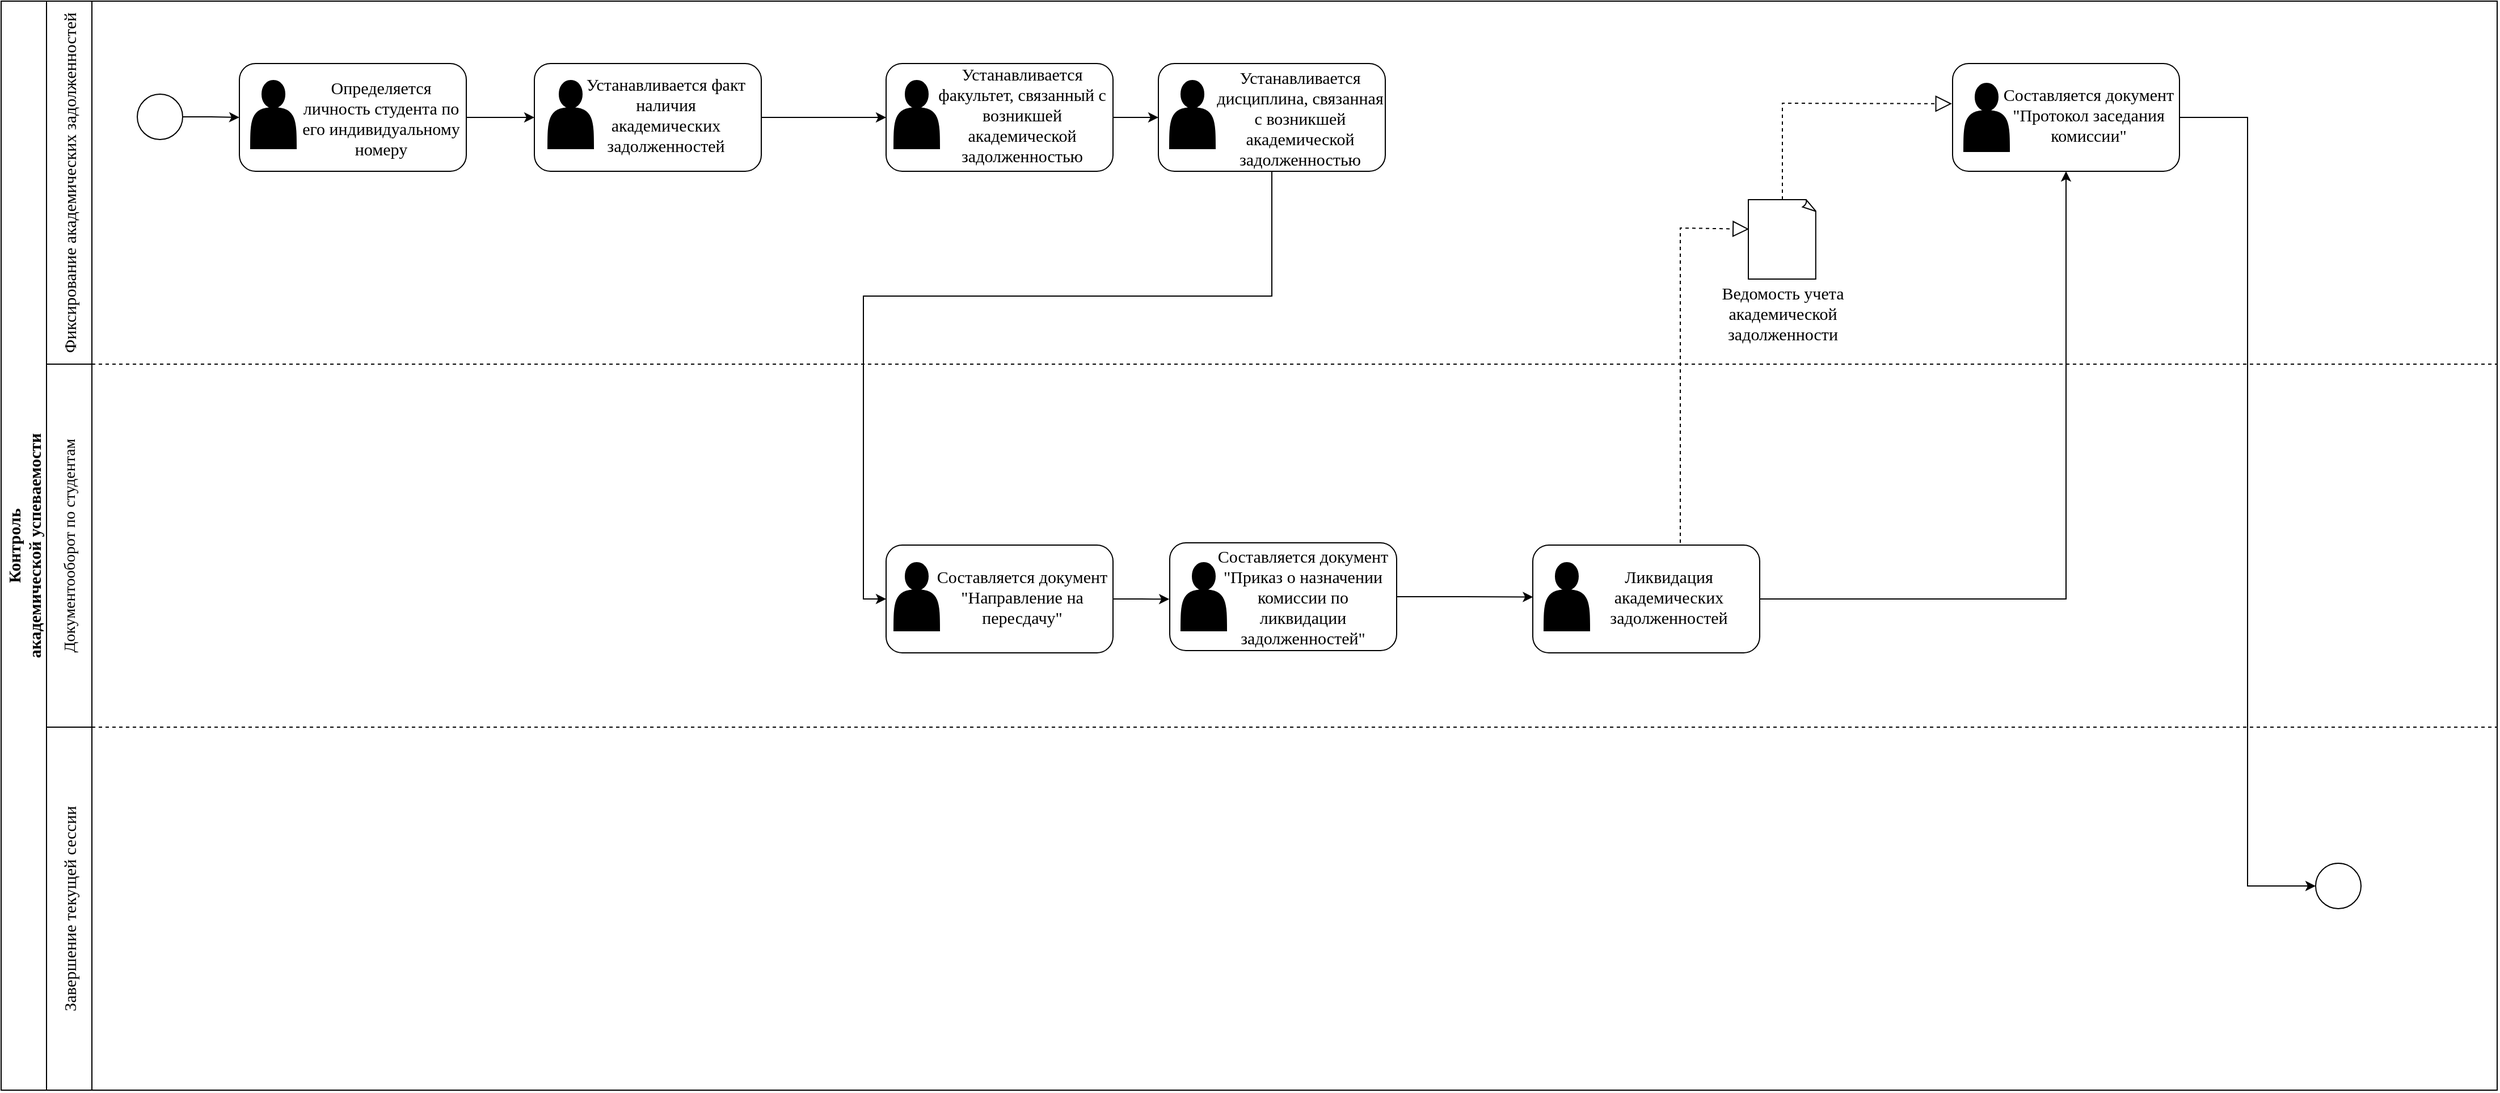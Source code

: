 <mxfile version="27.0.8">
  <diagram name="Страница — 1" id="hGediK6cKtecDrNxz5kt">
    <mxGraphModel dx="1546" dy="866" grid="1" gridSize="10" guides="1" tooltips="1" connect="1" arrows="1" fold="1" page="1" pageScale="1" pageWidth="827" pageHeight="1169" math="0" shadow="0">
      <root>
        <mxCell id="0" />
        <mxCell id="1" parent="0" />
        <mxCell id="lXRl14nX80XDygqNHP0N-2" value="&lt;font face=&quot;Times New Roman&quot;&gt;Контроль&lt;br&gt;академической успеваемости&lt;/font&gt;" style="swimlane;horizontal=0;whiteSpace=wrap;html=1;startSize=40;fontSize=15;align=center;" parent="1" vertex="1">
          <mxGeometry x="40" y="40" width="2200" height="960" as="geometry" />
        </mxCell>
        <mxCell id="e6zghv2WPrh_UR_4I4vP-6" style="edgeStyle=orthogonalEdgeStyle;rounded=0;orthogonalLoop=1;jettySize=auto;html=1;entryX=0;entryY=0.5;entryDx=0;entryDy=0;" parent="lXRl14nX80XDygqNHP0N-2" source="lXRl14nX80XDygqNHP0N-1" target="e6zghv2WPrh_UR_4I4vP-3" edge="1">
          <mxGeometry relative="1" as="geometry" />
        </mxCell>
        <mxCell id="lXRl14nX80XDygqNHP0N-1" value="" style="ellipse;whiteSpace=wrap;html=1;aspect=fixed;fontSize=15;" parent="lXRl14nX80XDygqNHP0N-2" vertex="1">
          <mxGeometry x="120" y="82" width="40" height="40" as="geometry" />
        </mxCell>
        <mxCell id="e6zghv2WPrh_UR_4I4vP-11" style="edgeStyle=orthogonalEdgeStyle;rounded=0;orthogonalLoop=1;jettySize=auto;html=1;entryX=0;entryY=0.5;entryDx=0;entryDy=0;" parent="lXRl14nX80XDygqNHP0N-2" source="lXRl14nX80XDygqNHP0N-12" target="e6zghv2WPrh_UR_4I4vP-8" edge="1">
          <mxGeometry relative="1" as="geometry" />
        </mxCell>
        <mxCell id="lXRl14nX80XDygqNHP0N-12" value="" style="rounded=1;whiteSpace=wrap;html=1;fontSize=15;" parent="lXRl14nX80XDygqNHP0N-2" vertex="1">
          <mxGeometry x="470" y="55" width="200" height="95" as="geometry" />
        </mxCell>
        <mxCell id="lXRl14nX80XDygqNHP0N-16" value="" style="endArrow=none;dashed=1;html=1;rounded=0;fontSize=15;" parent="lXRl14nX80XDygqNHP0N-2" edge="1">
          <mxGeometry width="50" height="50" relative="1" as="geometry">
            <mxPoint x="80" y="640" as="sourcePoint" />
            <mxPoint x="2200" y="640" as="targetPoint" />
          </mxGeometry>
        </mxCell>
        <mxCell id="lXRl14nX80XDygqNHP0N-19" value="" style="endArrow=none;html=1;rounded=0;fontSize=15;" parent="lXRl14nX80XDygqNHP0N-2" edge="1">
          <mxGeometry width="50" height="50" relative="1" as="geometry">
            <mxPoint x="40" y="640" as="sourcePoint" />
            <mxPoint x="80" y="640" as="targetPoint" />
          </mxGeometry>
        </mxCell>
        <mxCell id="lXRl14nX80XDygqNHP0N-20" value="&lt;span style=&quot;caret-color: rgb(0, 0, 0); white-space-collapse: preserve; background-color: rgb(255, 255, 255);&quot;&gt;&lt;font face=&quot;Times New Roman&quot;&gt;Фиксирование академических задолженностей&lt;/font&gt;&lt;/span&gt;" style="text;html=1;align=center;verticalAlign=middle;whiteSpace=wrap;rounded=0;rotation=270;fontSize=15;" parent="lXRl14nX80XDygqNHP0N-2" vertex="1">
          <mxGeometry x="-95" y="145" width="310" height="30" as="geometry" />
        </mxCell>
        <mxCell id="lXRl14nX80XDygqNHP0N-21" value="&lt;span style=&quot;font-family: &amp;quot;Times New Roman&amp;quot;; font-size: 14px; caret-color: rgb(0, 0, 0); white-space-collapse: preserve; background-color: rgb(255, 255, 255);&quot;&gt;Документооборот по студентам&lt;/span&gt;" style="text;html=1;align=center;verticalAlign=middle;whiteSpace=wrap;rounded=0;rotation=270;fontSize=15;" parent="lXRl14nX80XDygqNHP0N-2" vertex="1">
          <mxGeometry x="-65" y="465" width="250" height="30" as="geometry" />
        </mxCell>
        <mxCell id="lXRl14nX80XDygqNHP0N-22" value="&lt;span style=&quot;font-family: &amp;quot;Times New Roman&amp;quot;;&quot;&gt;Завершение текущей сессии&lt;/span&gt;" style="text;html=1;align=center;verticalAlign=middle;whiteSpace=wrap;rounded=0;rotation=270;fontSize=15;" parent="lXRl14nX80XDygqNHP0N-2" vertex="1">
          <mxGeometry x="-45" y="785" width="210" height="30" as="geometry" />
        </mxCell>
        <mxCell id="lXRl14nX80XDygqNHP0N-23" value="&lt;span style=&quot;font-family: &amp;quot;Times New Roman&amp;quot;;&quot;&gt;Устанавливается факт наличия академических задолженностей&lt;/span&gt;" style="text;html=1;align=center;verticalAlign=middle;whiteSpace=wrap;rounded=0;fontSize=15;" parent="lXRl14nX80XDygqNHP0N-2" vertex="1">
          <mxGeometry x="512" y="85" width="148" height="30" as="geometry" />
        </mxCell>
        <mxCell id="lXRl14nX80XDygqNHP0N-24" value="" style="shape=actor;whiteSpace=wrap;html=1;fillColor=#000000;fontSize=15;" parent="lXRl14nX80XDygqNHP0N-2" vertex="1">
          <mxGeometry x="482" y="70" width="40" height="60" as="geometry" />
        </mxCell>
        <mxCell id="lXRl14nX80XDygqNHP0N-66" value="" style="whiteSpace=wrap;html=1;shape=mxgraph.basic.document;direction=east;fontSize=15;" parent="lXRl14nX80XDygqNHP0N-2" vertex="1">
          <mxGeometry x="1540" y="175" width="60" height="70" as="geometry" />
        </mxCell>
        <mxCell id="lXRl14nX80XDygqNHP0N-67" value="" style="endArrow=block;dashed=1;endFill=0;endSize=12;html=1;rounded=0;exitX=0.65;exitY=-0.021;exitDx=0;exitDy=0;exitPerimeter=0;entryX=0.011;entryY=0.371;entryDx=0;entryDy=0;entryPerimeter=0;fontSize=15;" parent="lXRl14nX80XDygqNHP0N-2" source="e6zghv2WPrh_UR_4I4vP-24" target="lXRl14nX80XDygqNHP0N-66" edge="1">
          <mxGeometry width="160" relative="1" as="geometry">
            <mxPoint x="1479.6" y="508.01" as="sourcePoint" />
            <mxPoint x="1590" y="120" as="targetPoint" />
            <Array as="points">
              <mxPoint x="1480" y="440" />
              <mxPoint x="1480" y="200" />
            </Array>
          </mxGeometry>
        </mxCell>
        <mxCell id="lXRl14nX80XDygqNHP0N-68" value="&lt;span style=&quot;font-family: &amp;quot;Times New Roman&amp;quot;; text-align: start; caret-color: rgb(51, 144, 236); white-space-collapse: preserve; background-color: rgb(255, 255, 255);&quot;&gt;Ведомость учета академической задолженности&lt;/span&gt;" style="text;html=1;align=center;verticalAlign=middle;whiteSpace=wrap;rounded=0;fontSize=15;" parent="lXRl14nX80XDygqNHP0N-2" vertex="1">
          <mxGeometry x="1492.5" y="260" width="155" height="30" as="geometry" />
        </mxCell>
        <mxCell id="lXRl14nX80XDygqNHP0N-72" value="" style="endArrow=block;dashed=1;endFill=0;endSize=12;html=1;rounded=0;entryX=-0.003;entryY=0.373;entryDx=0;entryDy=0;entryPerimeter=0;exitX=0.5;exitY=0;exitDx=0;exitDy=0;exitPerimeter=0;fontSize=15;" parent="lXRl14nX80XDygqNHP0N-2" source="lXRl14nX80XDygqNHP0N-66" target="e6zghv2WPrh_UR_4I4vP-31" edge="1">
          <mxGeometry width="160" relative="1" as="geometry">
            <mxPoint x="1500" y="330" as="sourcePoint" />
            <mxPoint x="1718.02" y="90.01" as="targetPoint" />
            <Array as="points">
              <mxPoint x="1570" y="90" />
            </Array>
          </mxGeometry>
        </mxCell>
        <mxCell id="lXRl14nX80XDygqNHP0N-88" value="" style="ellipse;whiteSpace=wrap;html=1;aspect=fixed;fontSize=15;" parent="lXRl14nX80XDygqNHP0N-2" vertex="1">
          <mxGeometry x="2040" y="760" width="40" height="40" as="geometry" />
        </mxCell>
        <mxCell id="lXRl14nX80XDygqNHP0N-15" value="" style="endArrow=none;dashed=1;html=1;rounded=0;fontSize=15;" parent="lXRl14nX80XDygqNHP0N-2" edge="1">
          <mxGeometry width="50" height="50" relative="1" as="geometry">
            <mxPoint x="80" y="320" as="sourcePoint" />
            <mxPoint x="2200" y="320" as="targetPoint" />
          </mxGeometry>
        </mxCell>
        <mxCell id="e6zghv2WPrh_UR_4I4vP-7" style="edgeStyle=orthogonalEdgeStyle;rounded=0;orthogonalLoop=1;jettySize=auto;html=1;entryX=0;entryY=0.5;entryDx=0;entryDy=0;" parent="lXRl14nX80XDygqNHP0N-2" source="e6zghv2WPrh_UR_4I4vP-3" target="lXRl14nX80XDygqNHP0N-12" edge="1">
          <mxGeometry relative="1" as="geometry" />
        </mxCell>
        <mxCell id="e6zghv2WPrh_UR_4I4vP-3" value="" style="rounded=1;whiteSpace=wrap;html=1;fontSize=15;" parent="lXRl14nX80XDygqNHP0N-2" vertex="1">
          <mxGeometry x="210" y="55" width="200" height="95" as="geometry" />
        </mxCell>
        <mxCell id="e6zghv2WPrh_UR_4I4vP-4" value="" style="shape=actor;whiteSpace=wrap;html=1;fillColor=#000000;fontSize=15;" parent="lXRl14nX80XDygqNHP0N-2" vertex="1">
          <mxGeometry x="220" y="70" width="40" height="60" as="geometry" />
        </mxCell>
        <mxCell id="e6zghv2WPrh_UR_4I4vP-5" value="&lt;span style=&quot;font-family: &amp;quot;Times New Roman&amp;quot;;&quot;&gt;Определяется личность студента по его индивидуальному номеру&lt;/span&gt;" style="text;html=1;align=center;verticalAlign=middle;whiteSpace=wrap;rounded=0;fontSize=15;" parent="lXRl14nX80XDygqNHP0N-2" vertex="1">
          <mxGeometry x="260" y="87.5" width="150" height="30" as="geometry" />
        </mxCell>
        <mxCell id="e6zghv2WPrh_UR_4I4vP-16" style="edgeStyle=orthogonalEdgeStyle;rounded=0;orthogonalLoop=1;jettySize=auto;html=1;" parent="lXRl14nX80XDygqNHP0N-2" source="e6zghv2WPrh_UR_4I4vP-8" target="e6zghv2WPrh_UR_4I4vP-13" edge="1">
          <mxGeometry relative="1" as="geometry" />
        </mxCell>
        <mxCell id="e6zghv2WPrh_UR_4I4vP-8" value="" style="rounded=1;whiteSpace=wrap;html=1;fontSize=15;" parent="lXRl14nX80XDygqNHP0N-2" vertex="1">
          <mxGeometry x="780" y="55" width="200" height="95" as="geometry" />
        </mxCell>
        <mxCell id="e6zghv2WPrh_UR_4I4vP-9" value="" style="shape=actor;whiteSpace=wrap;html=1;fillColor=#000000;fontSize=15;" parent="lXRl14nX80XDygqNHP0N-2" vertex="1">
          <mxGeometry x="787" y="70" width="40" height="60" as="geometry" />
        </mxCell>
        <mxCell id="e6zghv2WPrh_UR_4I4vP-10" value="&lt;span style=&quot;font-family: &amp;quot;Times New Roman&amp;quot;;&quot;&gt;Устанавливается факультет, связанный с возникшей академической задолженностью&lt;/span&gt;" style="text;html=1;align=center;verticalAlign=middle;whiteSpace=wrap;rounded=0;fontSize=15;" parent="lXRl14nX80XDygqNHP0N-2" vertex="1">
          <mxGeometry x="820" y="85" width="160" height="30" as="geometry" />
        </mxCell>
        <mxCell id="e6zghv2WPrh_UR_4I4vP-23" style="edgeStyle=orthogonalEdgeStyle;rounded=0;orthogonalLoop=1;jettySize=auto;html=1;entryX=0;entryY=0.5;entryDx=0;entryDy=0;" parent="lXRl14nX80XDygqNHP0N-2" source="e6zghv2WPrh_UR_4I4vP-13" target="e6zghv2WPrh_UR_4I4vP-18" edge="1">
          <mxGeometry relative="1" as="geometry">
            <Array as="points">
              <mxPoint x="1120" y="260" />
              <mxPoint x="760" y="260" />
              <mxPoint x="760" y="527" />
            </Array>
          </mxGeometry>
        </mxCell>
        <mxCell id="e6zghv2WPrh_UR_4I4vP-13" value="" style="rounded=1;whiteSpace=wrap;html=1;fontSize=15;" parent="lXRl14nX80XDygqNHP0N-2" vertex="1">
          <mxGeometry x="1020" y="55" width="200" height="95" as="geometry" />
        </mxCell>
        <mxCell id="e6zghv2WPrh_UR_4I4vP-14" value="" style="shape=actor;whiteSpace=wrap;html=1;fillColor=#000000;fontSize=15;" parent="lXRl14nX80XDygqNHP0N-2" vertex="1">
          <mxGeometry x="1030" y="70" width="40" height="60" as="geometry" />
        </mxCell>
        <mxCell id="e6zghv2WPrh_UR_4I4vP-15" value="&lt;span style=&quot;font-family: &amp;quot;Times New Roman&amp;quot;;&quot;&gt;Устанавливается дисциплина, связанная с возникшей академической задолженностью&lt;/span&gt;" style="text;html=1;align=center;verticalAlign=middle;whiteSpace=wrap;rounded=0;fontSize=15;" parent="lXRl14nX80XDygqNHP0N-2" vertex="1">
          <mxGeometry x="1070" y="87.5" width="150" height="30" as="geometry" />
        </mxCell>
        <mxCell id="KD9tVxLe1w0zCFmTSpPv-4" style="edgeStyle=orthogonalEdgeStyle;rounded=0;orthogonalLoop=1;jettySize=auto;html=1;entryX=-0.002;entryY=0.523;entryDx=0;entryDy=0;entryPerimeter=0;" edge="1" parent="lXRl14nX80XDygqNHP0N-2" source="e6zghv2WPrh_UR_4I4vP-18" target="KD9tVxLe1w0zCFmTSpPv-2">
          <mxGeometry relative="1" as="geometry">
            <mxPoint x="1010" y="527" as="targetPoint" />
          </mxGeometry>
        </mxCell>
        <mxCell id="e6zghv2WPrh_UR_4I4vP-18" value="" style="rounded=1;whiteSpace=wrap;html=1;fontSize=15;" parent="lXRl14nX80XDygqNHP0N-2" vertex="1">
          <mxGeometry x="780" y="479.5" width="200" height="95" as="geometry" />
        </mxCell>
        <mxCell id="e6zghv2WPrh_UR_4I4vP-19" value="" style="shape=actor;whiteSpace=wrap;html=1;fillColor=#000000;fontSize=15;" parent="lXRl14nX80XDygqNHP0N-2" vertex="1">
          <mxGeometry x="787" y="495" width="40" height="60" as="geometry" />
        </mxCell>
        <mxCell id="e6zghv2WPrh_UR_4I4vP-20" value="&lt;font face=&quot;Times New Roman&quot;&gt;Составляется документ &quot;Направление на пересдачу&quot;&lt;/font&gt;" style="text;html=1;align=center;verticalAlign=middle;whiteSpace=wrap;rounded=0;fontSize=15;" parent="lXRl14nX80XDygqNHP0N-2" vertex="1">
          <mxGeometry x="810" y="510" width="180" height="30" as="geometry" />
        </mxCell>
        <mxCell id="e6zghv2WPrh_UR_4I4vP-81" style="edgeStyle=orthogonalEdgeStyle;rounded=0;orthogonalLoop=1;jettySize=auto;html=1;entryX=0.5;entryY=1;entryDx=0;entryDy=0;" parent="lXRl14nX80XDygqNHP0N-2" source="e6zghv2WPrh_UR_4I4vP-24" target="e6zghv2WPrh_UR_4I4vP-31" edge="1">
          <mxGeometry relative="1" as="geometry" />
        </mxCell>
        <mxCell id="e6zghv2WPrh_UR_4I4vP-24" value="" style="rounded=1;whiteSpace=wrap;html=1;fontSize=15;" parent="lXRl14nX80XDygqNHP0N-2" vertex="1">
          <mxGeometry x="1350" y="479.5" width="200" height="95" as="geometry" />
        </mxCell>
        <mxCell id="e6zghv2WPrh_UR_4I4vP-25" value="" style="shape=actor;whiteSpace=wrap;html=1;fillColor=#000000;fontSize=15;" parent="lXRl14nX80XDygqNHP0N-2" vertex="1">
          <mxGeometry x="1360" y="495" width="40" height="60" as="geometry" />
        </mxCell>
        <mxCell id="e6zghv2WPrh_UR_4I4vP-26" value="&lt;span style=&quot;font-family: &amp;quot;Times New Roman&amp;quot;;&quot;&gt;Ликвидация академических задолженностей&lt;/span&gt;" style="text;html=1;align=center;verticalAlign=middle;whiteSpace=wrap;rounded=0;fontSize=15;" parent="lXRl14nX80XDygqNHP0N-2" vertex="1">
          <mxGeometry x="1440" y="510" width="60" height="30" as="geometry" />
        </mxCell>
        <mxCell id="e6zghv2WPrh_UR_4I4vP-79" style="edgeStyle=orthogonalEdgeStyle;rounded=0;orthogonalLoop=1;jettySize=auto;html=1;entryX=0;entryY=0.5;entryDx=0;entryDy=0;" parent="lXRl14nX80XDygqNHP0N-2" source="e6zghv2WPrh_UR_4I4vP-31" target="lXRl14nX80XDygqNHP0N-88" edge="1">
          <mxGeometry relative="1" as="geometry" />
        </mxCell>
        <mxCell id="e6zghv2WPrh_UR_4I4vP-31" value="" style="rounded=1;whiteSpace=wrap;html=1;fontSize=15;" parent="lXRl14nX80XDygqNHP0N-2" vertex="1">
          <mxGeometry x="1720" y="55" width="200" height="95" as="geometry" />
        </mxCell>
        <mxCell id="e6zghv2WPrh_UR_4I4vP-76" value="" style="shape=actor;whiteSpace=wrap;html=1;fillColor=#000000;fontSize=15;" parent="lXRl14nX80XDygqNHP0N-2" vertex="1">
          <mxGeometry x="1730" y="72.5" width="40" height="60" as="geometry" />
        </mxCell>
        <mxCell id="e6zghv2WPrh_UR_4I4vP-77" value="&lt;span style=&quot;font-family: &amp;quot;Times New Roman&amp;quot;; text-align: start; caret-color: rgb(51, 144, 236); white-space-collapse: preserve; background-color: rgb(255, 255, 255);&quot;&gt;Составляется документ &quot;Протокол заседания комиссии&quot;&lt;/span&gt;" style="text;html=1;align=center;verticalAlign=middle;whiteSpace=wrap;rounded=0;fontSize=15;" parent="lXRl14nX80XDygqNHP0N-2" vertex="1">
          <mxGeometry x="1740" y="85" width="200" height="30" as="geometry" />
        </mxCell>
        <mxCell id="KD9tVxLe1w0zCFmTSpPv-2" value="" style="rounded=1;whiteSpace=wrap;html=1;fontSize=15;" vertex="1" parent="lXRl14nX80XDygqNHP0N-2">
          <mxGeometry x="1030" y="477.5" width="200" height="95" as="geometry" />
        </mxCell>
        <mxCell id="KD9tVxLe1w0zCFmTSpPv-5" value="" style="shape=actor;whiteSpace=wrap;html=1;fillColor=#000000;fontSize=15;" vertex="1" parent="lXRl14nX80XDygqNHP0N-2">
          <mxGeometry x="1040" y="495" width="40" height="60" as="geometry" />
        </mxCell>
        <mxCell id="KD9tVxLe1w0zCFmTSpPv-6" value="&lt;font face=&quot;Times New Roman&quot;&gt;Составляется документ &quot;Приказ о назначении комиссии по ликвидации задолженностей&quot;&lt;/font&gt;" style="text;html=1;align=center;verticalAlign=middle;whiteSpace=wrap;rounded=0;fontSize=15;" vertex="1" parent="lXRl14nX80XDygqNHP0N-2">
          <mxGeometry x="1070" y="510" width="155" height="30" as="geometry" />
        </mxCell>
        <mxCell id="KD9tVxLe1w0zCFmTSpPv-7" style="edgeStyle=orthogonalEdgeStyle;rounded=0;orthogonalLoop=1;jettySize=auto;html=1;entryX=0.001;entryY=0.482;entryDx=0;entryDy=0;entryPerimeter=0;" edge="1" parent="lXRl14nX80XDygqNHP0N-2" source="KD9tVxLe1w0zCFmTSpPv-2" target="e6zghv2WPrh_UR_4I4vP-24">
          <mxGeometry relative="1" as="geometry">
            <mxPoint x="1349" y="525" as="targetPoint" />
          </mxGeometry>
        </mxCell>
        <mxCell id="lXRl14nX80XDygqNHP0N-17" value="" style="endArrow=none;html=1;rounded=0;fontSize=15;" parent="1" edge="1">
          <mxGeometry width="50" height="50" relative="1" as="geometry">
            <mxPoint x="80" y="1000" as="sourcePoint" />
            <mxPoint x="80" y="40" as="targetPoint" />
          </mxGeometry>
        </mxCell>
        <mxCell id="lXRl14nX80XDygqNHP0N-18" value="" style="endArrow=none;html=1;rounded=0;fontSize=15;" parent="1" edge="1">
          <mxGeometry width="50" height="50" relative="1" as="geometry">
            <mxPoint x="80" y="360" as="sourcePoint" />
            <mxPoint x="120" y="360" as="targetPoint" />
          </mxGeometry>
        </mxCell>
        <mxCell id="lXRl14nX80XDygqNHP0N-91" value="" style="endArrow=none;html=1;rounded=0;fontSize=15;" parent="1" edge="1">
          <mxGeometry width="50" height="50" relative="1" as="geometry">
            <mxPoint x="120" y="1000" as="sourcePoint" />
            <mxPoint x="120" y="40" as="targetPoint" />
          </mxGeometry>
        </mxCell>
      </root>
    </mxGraphModel>
  </diagram>
</mxfile>
